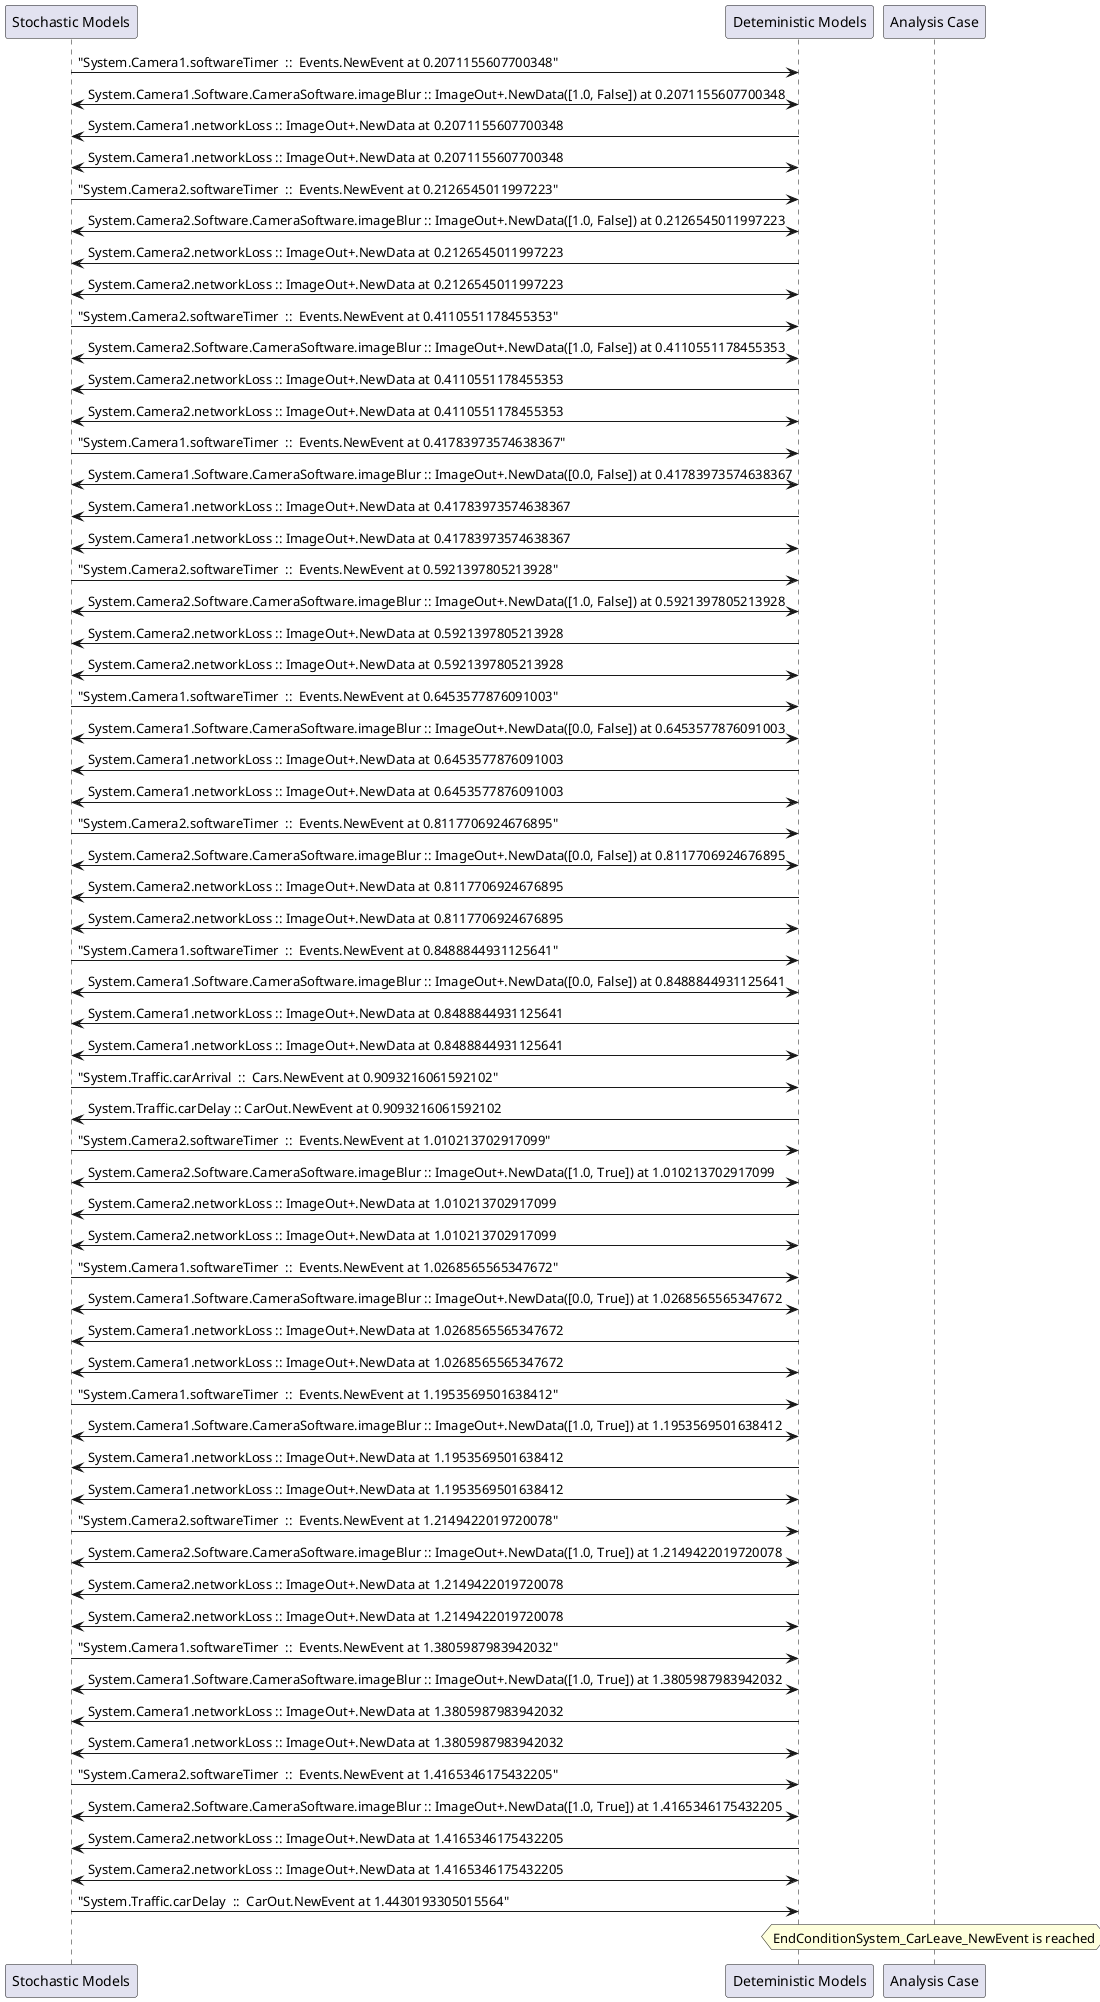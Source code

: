 
	@startuml
	participant "Stochastic Models" as stochmodel
	participant "Deteministic Models" as detmodel
	participant "Analysis Case" as analysis
	{9696_stop} stochmodel -> detmodel : "System.Camera1.softwareTimer  ::  Events.NewEvent at 0.2071155607700348"
detmodel <-> stochmodel : System.Camera1.Software.CameraSoftware.imageBlur :: ImageOut+.NewData([1.0, False]) at 0.2071155607700348
detmodel -> stochmodel : System.Camera1.networkLoss :: ImageOut+.NewData at 0.2071155607700348
detmodel <-> stochmodel : System.Camera1.networkLoss :: ImageOut+.NewData at 0.2071155607700348
{9712_stop} stochmodel -> detmodel : "System.Camera2.softwareTimer  ::  Events.NewEvent at 0.2126545011997223"
detmodel <-> stochmodel : System.Camera2.Software.CameraSoftware.imageBlur :: ImageOut+.NewData([1.0, False]) at 0.2126545011997223
detmodel -> stochmodel : System.Camera2.networkLoss :: ImageOut+.NewData at 0.2126545011997223
detmodel <-> stochmodel : System.Camera2.networkLoss :: ImageOut+.NewData at 0.2126545011997223
{9713_stop} stochmodel -> detmodel : "System.Camera2.softwareTimer  ::  Events.NewEvent at 0.4110551178455353"
detmodel <-> stochmodel : System.Camera2.Software.CameraSoftware.imageBlur :: ImageOut+.NewData([1.0, False]) at 0.4110551178455353
detmodel -> stochmodel : System.Camera2.networkLoss :: ImageOut+.NewData at 0.4110551178455353
detmodel <-> stochmodel : System.Camera2.networkLoss :: ImageOut+.NewData at 0.4110551178455353
{9697_stop} stochmodel -> detmodel : "System.Camera1.softwareTimer  ::  Events.NewEvent at 0.41783973574638367"
detmodel <-> stochmodel : System.Camera1.Software.CameraSoftware.imageBlur :: ImageOut+.NewData([0.0, False]) at 0.41783973574638367
detmodel -> stochmodel : System.Camera1.networkLoss :: ImageOut+.NewData at 0.41783973574638367
detmodel <-> stochmodel : System.Camera1.networkLoss :: ImageOut+.NewData at 0.41783973574638367
{9714_stop} stochmodel -> detmodel : "System.Camera2.softwareTimer  ::  Events.NewEvent at 0.5921397805213928"
detmodel <-> stochmodel : System.Camera2.Software.CameraSoftware.imageBlur :: ImageOut+.NewData([1.0, False]) at 0.5921397805213928
detmodel -> stochmodel : System.Camera2.networkLoss :: ImageOut+.NewData at 0.5921397805213928
detmodel <-> stochmodel : System.Camera2.networkLoss :: ImageOut+.NewData at 0.5921397805213928
{9698_stop} stochmodel -> detmodel : "System.Camera1.softwareTimer  ::  Events.NewEvent at 0.6453577876091003"
detmodel <-> stochmodel : System.Camera1.Software.CameraSoftware.imageBlur :: ImageOut+.NewData([0.0, False]) at 0.6453577876091003
detmodel -> stochmodel : System.Camera1.networkLoss :: ImageOut+.NewData at 0.6453577876091003
detmodel <-> stochmodel : System.Camera1.networkLoss :: ImageOut+.NewData at 0.6453577876091003
{9715_stop} stochmodel -> detmodel : "System.Camera2.softwareTimer  ::  Events.NewEvent at 0.8117706924676895"
detmodel <-> stochmodel : System.Camera2.Software.CameraSoftware.imageBlur :: ImageOut+.NewData([0.0, False]) at 0.8117706924676895
detmodel -> stochmodel : System.Camera2.networkLoss :: ImageOut+.NewData at 0.8117706924676895
detmodel <-> stochmodel : System.Camera2.networkLoss :: ImageOut+.NewData at 0.8117706924676895
{9699_stop} stochmodel -> detmodel : "System.Camera1.softwareTimer  ::  Events.NewEvent at 0.8488844931125641"
detmodel <-> stochmodel : System.Camera1.Software.CameraSoftware.imageBlur :: ImageOut+.NewData([0.0, False]) at 0.8488844931125641
detmodel -> stochmodel : System.Camera1.networkLoss :: ImageOut+.NewData at 0.8488844931125641
detmodel <-> stochmodel : System.Camera1.networkLoss :: ImageOut+.NewData at 0.8488844931125641
{9728_stop} stochmodel -> detmodel : "System.Traffic.carArrival  ::  Cars.NewEvent at 0.9093216061592102"
{9734_start} detmodel -> stochmodel : System.Traffic.carDelay :: CarOut.NewEvent at 0.9093216061592102
{9716_stop} stochmodel -> detmodel : "System.Camera2.softwareTimer  ::  Events.NewEvent at 1.010213702917099"
detmodel <-> stochmodel : System.Camera2.Software.CameraSoftware.imageBlur :: ImageOut+.NewData([1.0, True]) at 1.010213702917099
detmodel -> stochmodel : System.Camera2.networkLoss :: ImageOut+.NewData at 1.010213702917099
detmodel <-> stochmodel : System.Camera2.networkLoss :: ImageOut+.NewData at 1.010213702917099
{9700_stop} stochmodel -> detmodel : "System.Camera1.softwareTimer  ::  Events.NewEvent at 1.0268565565347672"
detmodel <-> stochmodel : System.Camera1.Software.CameraSoftware.imageBlur :: ImageOut+.NewData([0.0, True]) at 1.0268565565347672
detmodel -> stochmodel : System.Camera1.networkLoss :: ImageOut+.NewData at 1.0268565565347672
detmodel <-> stochmodel : System.Camera1.networkLoss :: ImageOut+.NewData at 1.0268565565347672
{9701_stop} stochmodel -> detmodel : "System.Camera1.softwareTimer  ::  Events.NewEvent at 1.1953569501638412"
detmodel <-> stochmodel : System.Camera1.Software.CameraSoftware.imageBlur :: ImageOut+.NewData([1.0, True]) at 1.1953569501638412
detmodel -> stochmodel : System.Camera1.networkLoss :: ImageOut+.NewData at 1.1953569501638412
detmodel <-> stochmodel : System.Camera1.networkLoss :: ImageOut+.NewData at 1.1953569501638412
{9717_stop} stochmodel -> detmodel : "System.Camera2.softwareTimer  ::  Events.NewEvent at 1.2149422019720078"
detmodel <-> stochmodel : System.Camera2.Software.CameraSoftware.imageBlur :: ImageOut+.NewData([1.0, True]) at 1.2149422019720078
detmodel -> stochmodel : System.Camera2.networkLoss :: ImageOut+.NewData at 1.2149422019720078
detmodel <-> stochmodel : System.Camera2.networkLoss :: ImageOut+.NewData at 1.2149422019720078
{9702_stop} stochmodel -> detmodel : "System.Camera1.softwareTimer  ::  Events.NewEvent at 1.3805987983942032"
detmodel <-> stochmodel : System.Camera1.Software.CameraSoftware.imageBlur :: ImageOut+.NewData([1.0, True]) at 1.3805987983942032
detmodel -> stochmodel : System.Camera1.networkLoss :: ImageOut+.NewData at 1.3805987983942032
detmodel <-> stochmodel : System.Camera1.networkLoss :: ImageOut+.NewData at 1.3805987983942032
{9718_stop} stochmodel -> detmodel : "System.Camera2.softwareTimer  ::  Events.NewEvent at 1.4165346175432205"
detmodel <-> stochmodel : System.Camera2.Software.CameraSoftware.imageBlur :: ImageOut+.NewData([1.0, True]) at 1.4165346175432205
detmodel -> stochmodel : System.Camera2.networkLoss :: ImageOut+.NewData at 1.4165346175432205
detmodel <-> stochmodel : System.Camera2.networkLoss :: ImageOut+.NewData at 1.4165346175432205
{9734_stop} stochmodel -> detmodel : "System.Traffic.carDelay  ::  CarOut.NewEvent at 1.4430193305015564"
{9734_start} <-> {9734_stop} : delay
hnote over analysis 
EndConditionSystem_CarLeave_NewEvent is reached
endnote
@enduml